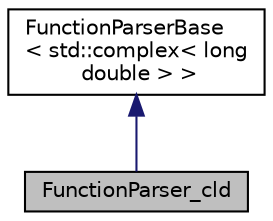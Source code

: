 digraph "FunctionParser_cld"
{
 // LATEX_PDF_SIZE
  edge [fontname="Helvetica",fontsize="10",labelfontname="Helvetica",labelfontsize="10"];
  node [fontname="Helvetica",fontsize="10",shape=record];
  Node1 [label="FunctionParser_cld",height=0.2,width=0.4,color="black", fillcolor="grey75", style="filled", fontcolor="black",tooltip=" "];
  Node2 -> Node1 [dir="back",color="midnightblue",fontsize="10",style="solid"];
  Node2 [label="FunctionParserBase\l\< std::complex\< long\l double \> \>",height=0.2,width=0.4,color="black", fillcolor="white", style="filled",URL="$classFunctionParserBase.html",tooltip=" "];
}
